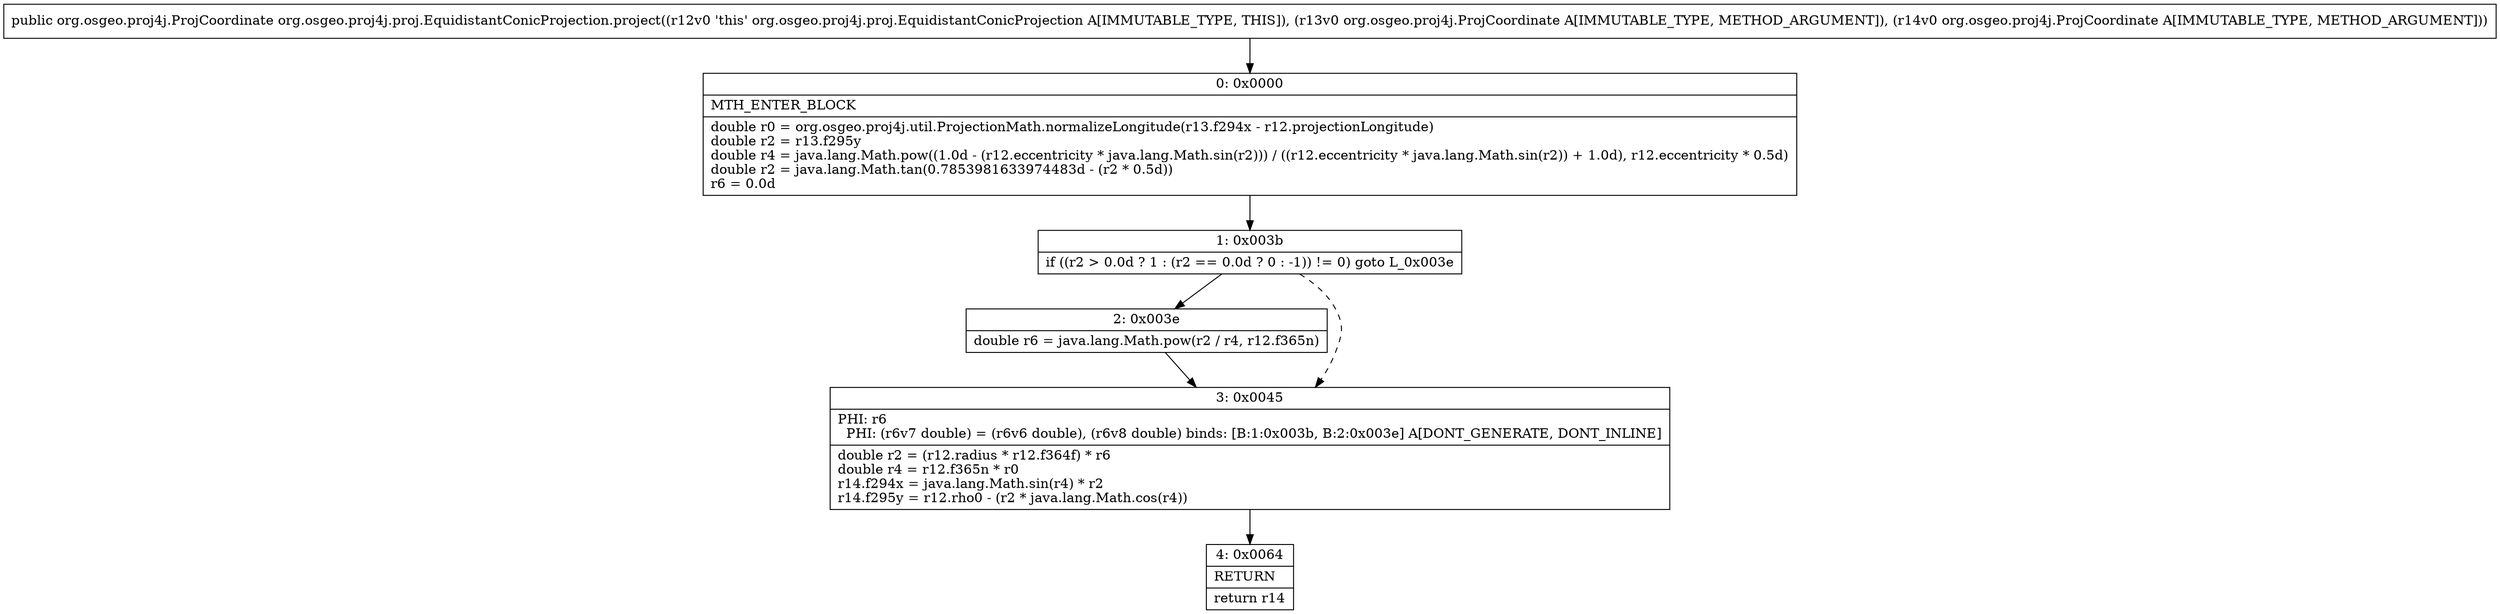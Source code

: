 digraph "CFG fororg.osgeo.proj4j.proj.EquidistantConicProjection.project(Lorg\/osgeo\/proj4j\/ProjCoordinate;Lorg\/osgeo\/proj4j\/ProjCoordinate;)Lorg\/osgeo\/proj4j\/ProjCoordinate;" {
Node_0 [shape=record,label="{0\:\ 0x0000|MTH_ENTER_BLOCK\l|double r0 = org.osgeo.proj4j.util.ProjectionMath.normalizeLongitude(r13.f294x \- r12.projectionLongitude)\ldouble r2 = r13.f295y\ldouble r4 = java.lang.Math.pow((1.0d \- (r12.eccentricity * java.lang.Math.sin(r2))) \/ ((r12.eccentricity * java.lang.Math.sin(r2)) + 1.0d), r12.eccentricity * 0.5d)\ldouble r2 = java.lang.Math.tan(0.7853981633974483d \- (r2 * 0.5d))\lr6 = 0.0d\l}"];
Node_1 [shape=record,label="{1\:\ 0x003b|if ((r2 \> 0.0d ? 1 : (r2 == 0.0d ? 0 : \-1)) != 0) goto L_0x003e\l}"];
Node_2 [shape=record,label="{2\:\ 0x003e|double r6 = java.lang.Math.pow(r2 \/ r4, r12.f365n)\l}"];
Node_3 [shape=record,label="{3\:\ 0x0045|PHI: r6 \l  PHI: (r6v7 double) = (r6v6 double), (r6v8 double) binds: [B:1:0x003b, B:2:0x003e] A[DONT_GENERATE, DONT_INLINE]\l|double r2 = (r12.radius * r12.f364f) * r6\ldouble r4 = r12.f365n * r0\lr14.f294x = java.lang.Math.sin(r4) * r2\lr14.f295y = r12.rho0 \- (r2 * java.lang.Math.cos(r4))\l}"];
Node_4 [shape=record,label="{4\:\ 0x0064|RETURN\l|return r14\l}"];
MethodNode[shape=record,label="{public org.osgeo.proj4j.ProjCoordinate org.osgeo.proj4j.proj.EquidistantConicProjection.project((r12v0 'this' org.osgeo.proj4j.proj.EquidistantConicProjection A[IMMUTABLE_TYPE, THIS]), (r13v0 org.osgeo.proj4j.ProjCoordinate A[IMMUTABLE_TYPE, METHOD_ARGUMENT]), (r14v0 org.osgeo.proj4j.ProjCoordinate A[IMMUTABLE_TYPE, METHOD_ARGUMENT])) }"];
MethodNode -> Node_0;
Node_0 -> Node_1;
Node_1 -> Node_2;
Node_1 -> Node_3[style=dashed];
Node_2 -> Node_3;
Node_3 -> Node_4;
}

